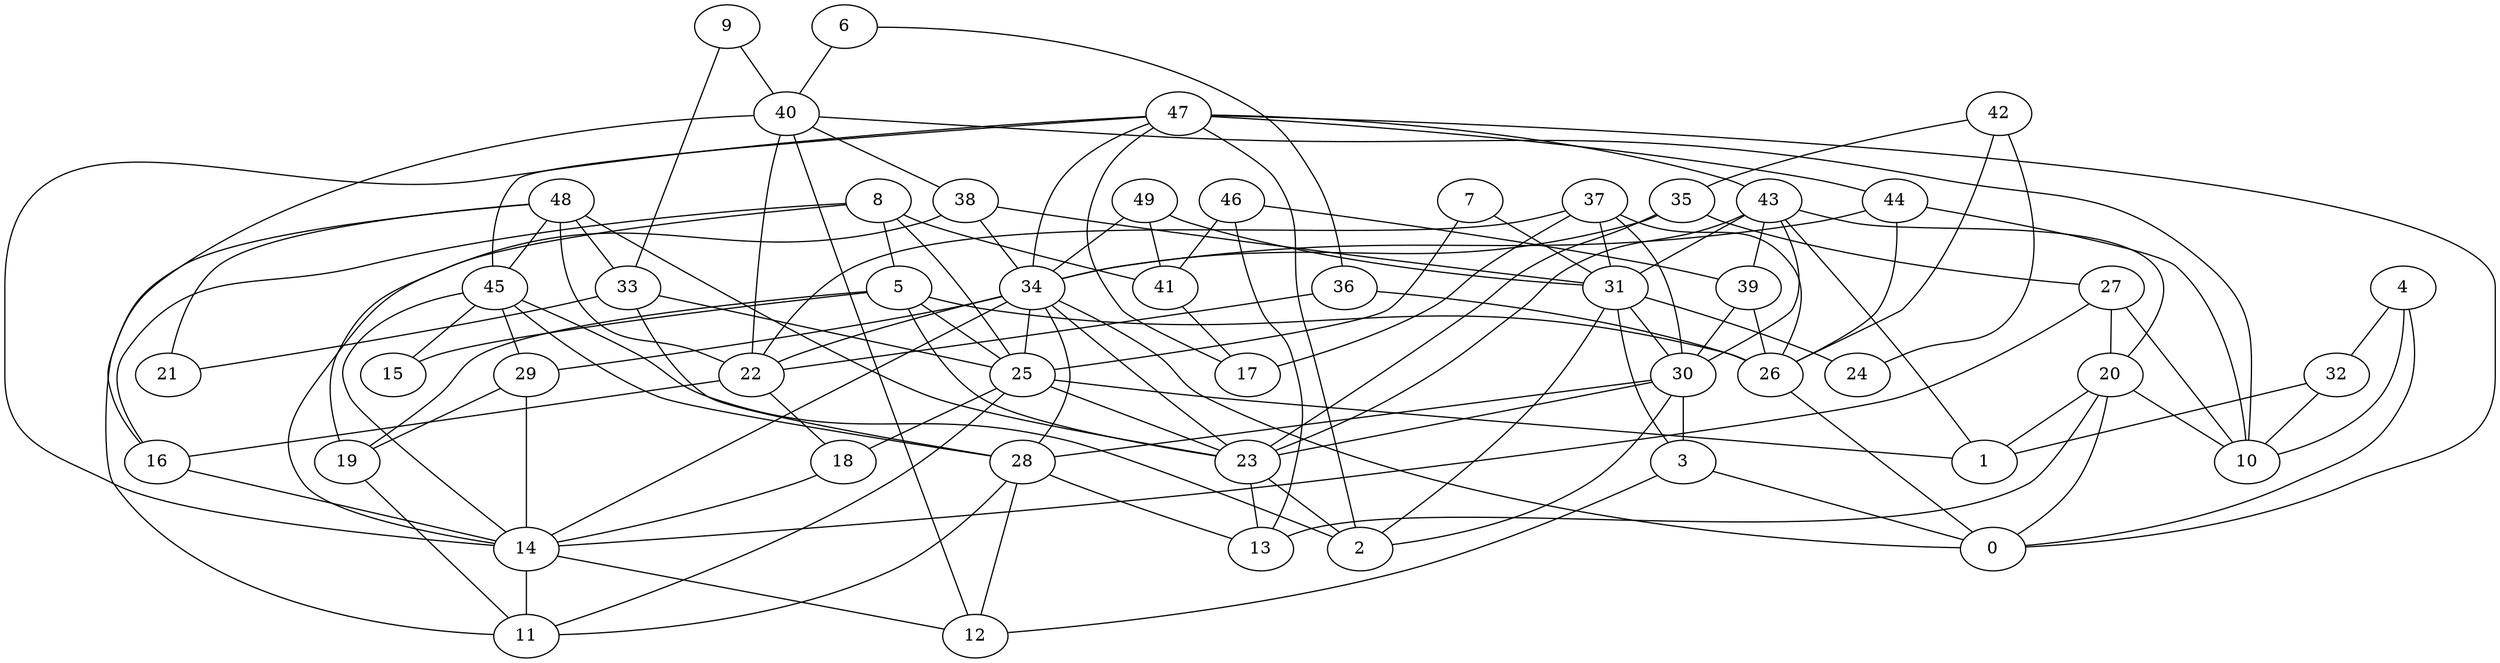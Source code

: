 digraph GG_graph {

subgraph G_graph {
edge [color = black]
"44" -> "26" [dir = none]
"44" -> "10" [dir = none]
"9" -> "33" [dir = none]
"9" -> "40" [dir = none]
"33" -> "21" [dir = none]
"33" -> "28" [dir = none]
"48" -> "33" [dir = none]
"48" -> "45" [dir = none]
"48" -> "11" [dir = none]
"48" -> "21" [dir = none]
"48" -> "23" [dir = none]
"48" -> "22" [dir = none]
"49" -> "34" [dir = none]
"49" -> "31" [dir = none]
"42" -> "24" [dir = none]
"42" -> "35" [dir = none]
"42" -> "26" [dir = none]
"32" -> "1" [dir = none]
"32" -> "10" [dir = none]
"26" -> "0" [dir = none]
"37" -> "31" [dir = none]
"37" -> "17" [dir = none]
"37" -> "22" [dir = none]
"37" -> "30" [dir = none]
"37" -> "26" [dir = none]
"6" -> "36" [dir = none]
"6" -> "40" [dir = none]
"30" -> "3" [dir = none]
"30" -> "23" [dir = none]
"30" -> "28" [dir = none]
"30" -> "2" [dir = none]
"45" -> "15" [dir = none]
"45" -> "28" [dir = none]
"45" -> "14" [dir = none]
"45" -> "2" [dir = none]
"23" -> "2" [dir = none]
"23" -> "13" [dir = none]
"38" -> "14" [dir = none]
"38" -> "34" [dir = none]
"38" -> "31" [dir = none]
"8" -> "19" [dir = none]
"8" -> "16" [dir = none]
"8" -> "25" [dir = none]
"8" -> "5" [dir = none]
"8" -> "41" [dir = none]
"5" -> "23" [dir = none]
"5" -> "25" [dir = none]
"5" -> "15" [dir = none]
"5" -> "19" [dir = none]
"46" -> "39" [dir = none]
"46" -> "41" [dir = none]
"28" -> "11" [dir = none]
"28" -> "12" [dir = none]
"28" -> "13" [dir = none]
"41" -> "17" [dir = none]
"7" -> "25" [dir = none]
"7" -> "31" [dir = none]
"29" -> "19" [dir = none]
"20" -> "13" [dir = none]
"20" -> "10" [dir = none]
"20" -> "0" [dir = none]
"31" -> "2" [dir = none]
"31" -> "3" [dir = none]
"31" -> "24" [dir = none]
"27" -> "10" [dir = none]
"27" -> "14" [dir = none]
"27" -> "20" [dir = none]
"35" -> "34" [dir = none]
"35" -> "27" [dir = none]
"40" -> "22" [dir = none]
"40" -> "12" [dir = none]
"40" -> "10" [dir = none]
"22" -> "16" [dir = none]
"4" -> "32" [dir = none]
"4" -> "10" [dir = none]
"18" -> "14" [dir = none]
"25" -> "11" [dir = none]
"25" -> "23" [dir = none]
"25" -> "18" [dir = none]
"25" -> "1" [dir = none]
"43" -> "1" [dir = none]
"43" -> "39" [dir = none]
"36" -> "26" [dir = none]
"36" -> "22" [dir = none]
"39" -> "26" [dir = none]
"39" -> "30" [dir = none]
"47" -> "43" [dir = none]
"47" -> "0" [dir = none]
"47" -> "34" [dir = none]
"47" -> "17" [dir = none]
"14" -> "12" [dir = none]
"14" -> "11" [dir = none]
"34" -> "29" [dir = none]
"34" -> "0" [dir = none]
"34" -> "22" [dir = none]
"34" -> "23" [dir = none]
"34" -> "25" [dir = none]
"34" -> "28" [dir = none]
"19" -> "11" [dir = none]
"16" -> "14" [dir = none]
"47" -> "44" [dir = none]
"45" -> "29" [dir = none]
"43" -> "20" [dir = none]
"22" -> "18" [dir = none]
"49" -> "41" [dir = none]
"47" -> "2" [dir = none]
"46" -> "13" [dir = none]
"29" -> "14" [dir = none]
"47" -> "45" [dir = none]
"4" -> "0" [dir = none]
"44" -> "34" [dir = none]
"47" -> "14" [dir = none]
"40" -> "38" [dir = none]
"3" -> "0" [dir = none]
"35" -> "23" [dir = none]
"20" -> "1" [dir = none]
"43" -> "30" [dir = none]
"43" -> "31" [dir = none]
"33" -> "25" [dir = none]
"31" -> "30" [dir = none]
"43" -> "23" [dir = none]
"40" -> "16" [dir = none]
"5" -> "26" [dir = none]
"3" -> "12" [dir = none]
"34" -> "14" [dir = none]
}

}
